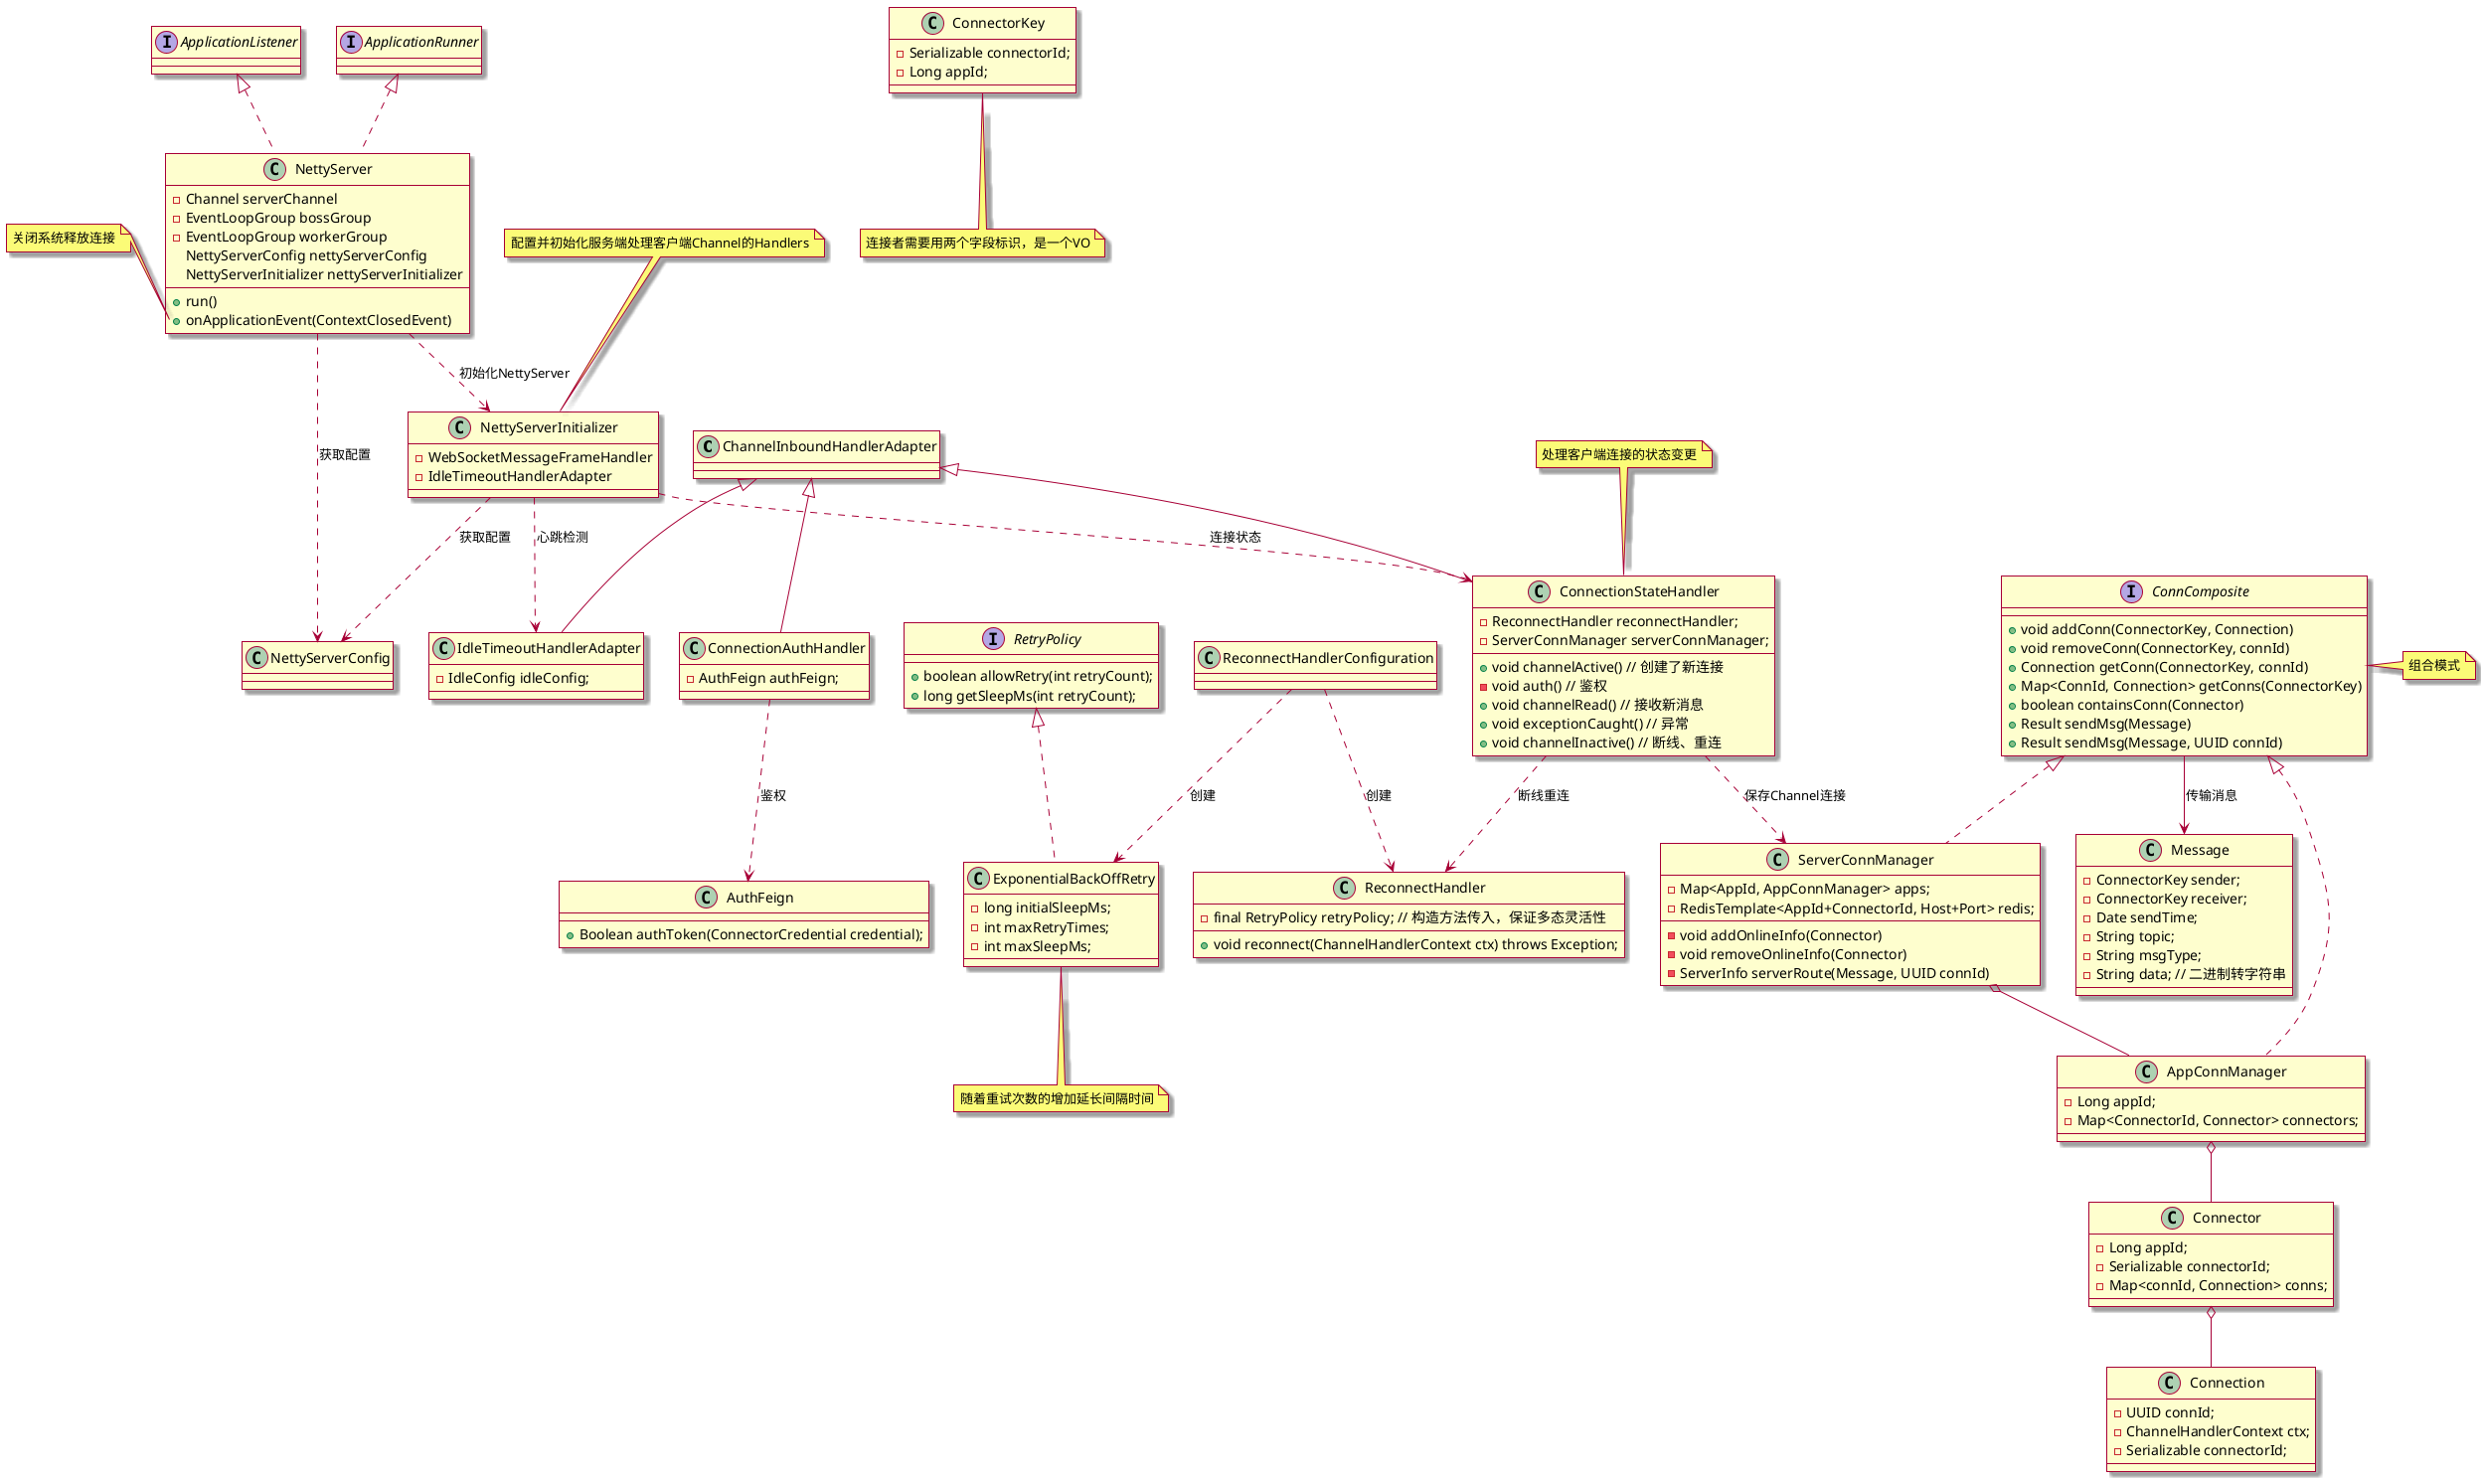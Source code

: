 @startuml
skin rose
'https://plantuml.com/class-diagram

class ChannelInboundHandlerAdapter
class NettyServerConfig
class NettyServer implements ApplicationListener, ApplicationRunner {
    - Channel serverChannel
    - EventLoopGroup bossGroup
    - EventLoopGroup workerGroup
    NettyServerConfig nettyServerConfig
    NettyServerInitializer nettyServerInitializer
    + run()
    + onApplicationEvent(ContextClosedEvent)
}
note left of NettyServer::onApplicationEvent
关闭系统释放连接
end note

class NettyServerInitializer {
    - WebSocketMessageFrameHandler
    - IdleTimeoutHandlerAdapter
}
note top of NettyServerInitializer: 配置并初始化服务端处理客户端Channel的Handlers

class IdleTimeoutHandlerAdapter extends ChannelInboundHandlerAdapter {
    - IdleConfig idleConfig;
}

NettyServerInitializer ..> IdleTimeoutHandlerAdapter : 心跳检测

class ConnectionStateHandler extends ChannelInboundHandlerAdapter {
    - ReconnectHandler reconnectHandler;
    - ServerConnManager serverConnManager;
    + void channelActive() // 创建了新连接
    - void auth() // 鉴权
    + void channelRead() // 接收新消息
    + void exceptionCaught() // 异常
    + void channelInactive() // 断线、重连
}

class ConnectionAuthHandler extends ChannelInboundHandlerAdapter {
    - AuthFeign authFeign;
}

class AuthFeign {
    + Boolean authToken(ConnectorCredential credential);
}
ConnectionAuthHandler ..> AuthFeign: 鉴权

note top of ConnectionStateHandler: 处理客户端连接的状态变更

interface RetryPolicy {
    + boolean allowRetry(int retryCount);
    + long getSleepMs(int retryCount);
}

class ExponentialBackOffRetry implements RetryPolicy {
    - long initialSleepMs;
    - int maxRetryTimes;
    - int maxSleepMs;
}
note bottom of ExponentialBackOffRetry
随着重试次数的增加延长间隔时间
end note

class ReconnectHandler {
    - final RetryPolicy retryPolicy; // 构造方法传入，保证多态灵活性
    + void reconnect(ChannelHandlerContext ctx) throws Exception;
}

class ReconnectHandlerConfiguration {

}
ReconnectHandlerConfiguration ..> ExponentialBackOffRetry: 创建
ReconnectHandlerConfiguration ..> ReconnectHandler: 创建

ConnectionStateHandler ..> ReconnectHandler: 断线重连

NettyServer ..> NettyServerInitializer : 初始化NettyServer
NettyServer ..> NettyServerConfig: 获取配置
NettyServerInitializer ..> NettyServerConfig: 获取配置
NettyServerInitializer ..> ConnectionStateHandler: 连接状态

class Message {
    - ConnectorKey sender;
    - ConnectorKey receiver;
    - Date sendTime;
    - String topic;
    - String msgType;
    - String data; // 二进制转字符串
}
class ConnectorKey {
    - Serializable connectorId;
    - Long appId;
}
note bottom of ConnectorKey: 连接者需要用两个字段标识，是一个VO

interface ConnComposite {
    + void addConn(ConnectorKey, Connection)
    + void removeConn(ConnectorKey, connId)
    + Connection getConn(ConnectorKey, connId)
    + Map<ConnId, Connection> getConns(ConnectorKey)
    + boolean containsConn(Connector)
    + Result sendMsg(Message)
    + Result sendMsg(Message, UUID connId)
}
note right of ConnComposite : 组合模式

ConnComposite --> Message : 传输消息

class ServerConnManager implements ConnComposite {
    - Map<AppId, AppConnManager> apps;
    - RedisTemplate<AppId+ConnectorId, Host+Port> redis;
    - void addOnlineInfo(Connector)
    - void removeOnlineInfo(Connector)
    - ServerInfo serverRoute(Message, UUID connId)
}
class AppConnManager implements ConnComposite {
    - Long appId;
    - Map<ConnectorId, Connector> connectors;
}

class Connector {
    - Long appId;
    - Serializable connectorId;
    - Map<connId, Connection> conns;
}

class Connection {
    - UUID connId;
    - ChannelHandlerContext ctx;
    - Serializable connectorId;
}

ConnectionStateHandler ..> ServerConnManager: 保存Channel连接
ServerConnManager o-- AppConnManager
AppConnManager o-- Connector
Connector o-- Connection

@enduml